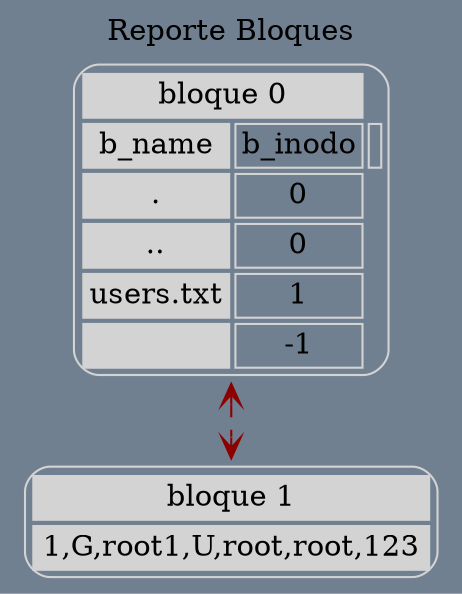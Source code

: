 digraph grid {
 bgcolor="slategrey";
 label=" Reporte Bloques ";
 layout=dot;
 labelloc = "t";
 edge [weight=1000 style=dashed color=red4 dir = "both" arrowtail=open arrowhead=open];
bloque0[shape=none, color=lightgrey, label=<
<TABLE cellspacing="3" cellpadding="2" style="rounded" >
<TR><TD bgcolor="lightgrey" colspan="2">bloque 0</TD></TR>
<TR><TD bgcolor="lightgrey">b_name</TD><TD>b_inodo</TD><TD></TD></TR>
<TR><TD bgcolor="lightgrey">.</TD><TD>0</TD></TR>
<TR><TD bgcolor="lightgrey">..</TD><TD>0</TD></TR>
<TR><TD bgcolor="lightgrey">users.txt</TD><TD>1</TD></TR>
<TR><TD bgcolor="lightgrey"></TD><TD>-1</TD></TR>
</TABLE>>];
bloque1[shape=none, color=lightgrey, label=<
<TABLE cellspacing="3" cellpadding="2" style="rounded" >
<TR><TD bgcolor="lightgrey" colspan="2">bloque 1</TD></TR>
<TR><TD bgcolor="lightgrey" colspan="2">1,G,root
1,U,root,root,123
</TD></TR>
</TABLE>>];
bloque0 -> bloque1;
}